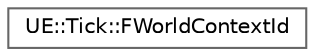 digraph "Graphical Class Hierarchy"
{
 // INTERACTIVE_SVG=YES
 // LATEX_PDF_SIZE
  bgcolor="transparent";
  edge [fontname=Helvetica,fontsize=10,labelfontname=Helvetica,labelfontsize=10];
  node [fontname=Helvetica,fontsize=10,shape=box,height=0.2,width=0.4];
  rankdir="LR";
  Node0 [id="Node000000",label="UE::Tick::FWorldContextId",height=0.2,width=0.4,color="grey40", fillcolor="white", style="filled",URL="$dc/d35/structUE_1_1Tick_1_1FWorldContextId.html",tooltip="Identifies a specific WorldContext that has objects which are allowed to tick and run tasks."];
}
